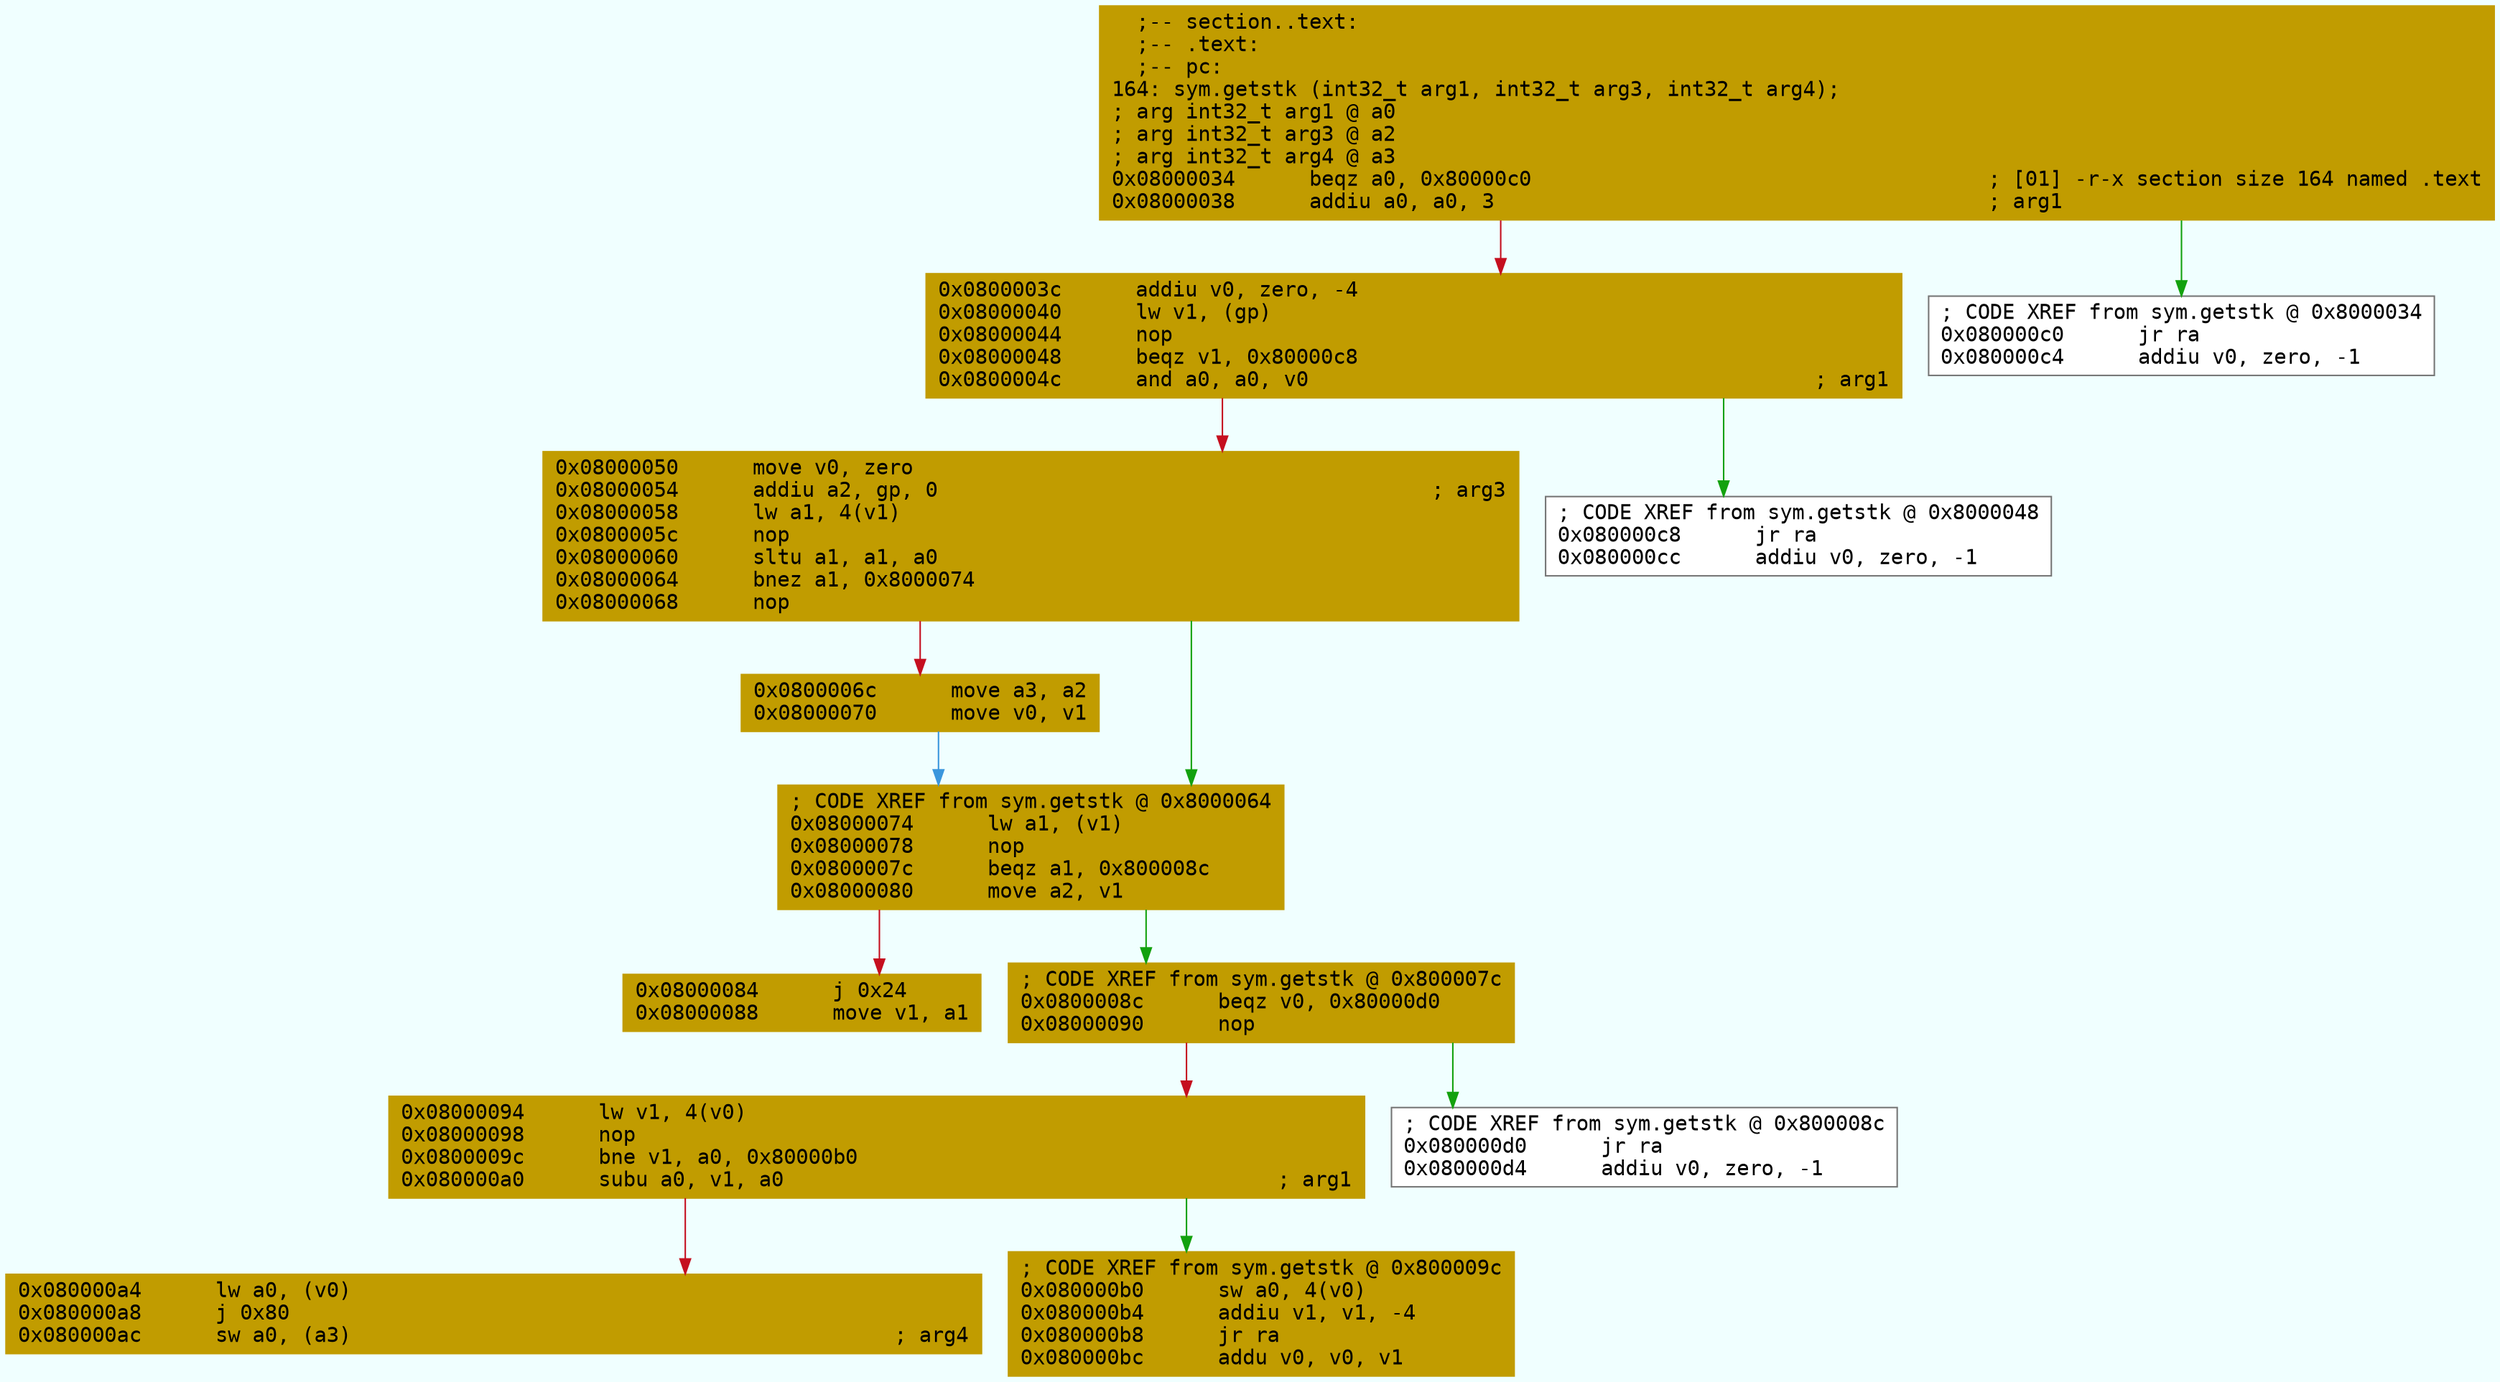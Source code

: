 digraph code {
	graph [bgcolor=azure fontsize=8 fontname="Courier" splines="ortho"];
	node [fillcolor=gray style=filled shape=box];
	edge [arrowhead="normal"];
	"0x08000034" [URL="sym.getstk/0x08000034", fillcolor="#c19c00",color="#c19c00", fontname="Courier",label="  ;-- section..text:\l  ;-- .text:\l  ;-- pc:\l164: sym.getstk (int32_t arg1, int32_t arg3, int32_t arg4);\l; arg int32_t arg1 @ a0\l; arg int32_t arg3 @ a2\l; arg int32_t arg4 @ a3\l0x08000034      beqz a0, 0x80000c0                                     ; [01] -r-x section size 164 named .text\l0x08000038      addiu a0, a0, 3                                        ; arg1\l"]
	"0x0800003c" [URL="sym.getstk/0x0800003c", fillcolor="#c19c00",color="#c19c00", fontname="Courier",label="0x0800003c      addiu v0, zero, -4\l0x08000040      lw v1, (gp)\l0x08000044      nop\l0x08000048      beqz v1, 0x80000c8\l0x0800004c      and a0, a0, v0                                         ; arg1\l"]
	"0x08000050" [URL="sym.getstk/0x08000050", fillcolor="#c19c00",color="#c19c00", fontname="Courier",label="0x08000050      move v0, zero\l0x08000054      addiu a2, gp, 0                                        ; arg3\l0x08000058      lw a1, 4(v1)\l0x0800005c      nop\l0x08000060      sltu a1, a1, a0\l0x08000064      bnez a1, 0x8000074\l0x08000068      nop\l"]
	"0x0800006c" [URL="sym.getstk/0x0800006c", fillcolor="#c19c00",color="#c19c00", fontname="Courier",label="0x0800006c      move a3, a2\l0x08000070      move v0, v1\l"]
	"0x08000074" [URL="sym.getstk/0x08000074", fillcolor="#c19c00",color="#c19c00", fontname="Courier",label="; CODE XREF from sym.getstk @ 0x8000064\l0x08000074      lw a1, (v1)\l0x08000078      nop\l0x0800007c      beqz a1, 0x800008c\l0x08000080      move a2, v1\l"]
	"0x08000084" [URL="sym.getstk/0x08000084", fillcolor="#c19c00",color="#c19c00", fontname="Courier",label="0x08000084      j 0x24\l0x08000088      move v1, a1\l"]
	"0x0800008c" [URL="sym.getstk/0x0800008c", fillcolor="#c19c00",color="#c19c00", fontname="Courier",label="; CODE XREF from sym.getstk @ 0x800007c\l0x0800008c      beqz v0, 0x80000d0\l0x08000090      nop\l"]
	"0x08000094" [URL="sym.getstk/0x08000094", fillcolor="#c19c00",color="#c19c00", fontname="Courier",label="0x08000094      lw v1, 4(v0)\l0x08000098      nop\l0x0800009c      bne v1, a0, 0x80000b0\l0x080000a0      subu a0, v1, a0                                        ; arg1\l"]
	"0x080000a4" [URL="sym.getstk/0x080000a4", fillcolor="#c19c00",color="#c19c00", fontname="Courier",label="0x080000a4      lw a0, (v0)\l0x080000a8      j 0x80\l0x080000ac      sw a0, (a3)                                            ; arg4\l"]
	"0x080000b0" [URL="sym.getstk/0x080000b0", fillcolor="#c19c00",color="#c19c00", fontname="Courier",label="; CODE XREF from sym.getstk @ 0x800009c\l0x080000b0      sw a0, 4(v0)\l0x080000b4      addiu v1, v1, -4\l0x080000b8      jr ra\l0x080000bc      addu v0, v0, v1\l"]
	"0x080000c0" [URL="sym.getstk/0x080000c0", fillcolor="white",color="#767676", fontname="Courier",label="; CODE XREF from sym.getstk @ 0x8000034\l0x080000c0      jr ra\l0x080000c4      addiu v0, zero, -1\l"]
	"0x080000c8" [URL="sym.getstk/0x080000c8", fillcolor="white",color="#767676", fontname="Courier",label="; CODE XREF from sym.getstk @ 0x8000048\l0x080000c8      jr ra\l0x080000cc      addiu v0, zero, -1\l"]
	"0x080000d0" [URL="sym.getstk/0x080000d0", fillcolor="white",color="#767676", fontname="Courier",label="; CODE XREF from sym.getstk @ 0x800008c\l0x080000d0      jr ra\l0x080000d4      addiu v0, zero, -1\l"]
        "0x08000034" -> "0x080000c0" [color="#13a10e"];
        "0x08000034" -> "0x0800003c" [color="#c50f1f"];
        "0x0800003c" -> "0x080000c8" [color="#13a10e"];
        "0x0800003c" -> "0x08000050" [color="#c50f1f"];
        "0x08000050" -> "0x08000074" [color="#13a10e"];
        "0x08000050" -> "0x0800006c" [color="#c50f1f"];
        "0x0800006c" -> "0x08000074" [color="#3a96dd"];
        "0x08000074" -> "0x0800008c" [color="#13a10e"];
        "0x08000074" -> "0x08000084" [color="#c50f1f"];
        "0x0800008c" -> "0x080000d0" [color="#13a10e"];
        "0x0800008c" -> "0x08000094" [color="#c50f1f"];
        "0x08000094" -> "0x080000b0" [color="#13a10e"];
        "0x08000094" -> "0x080000a4" [color="#c50f1f"];
}
